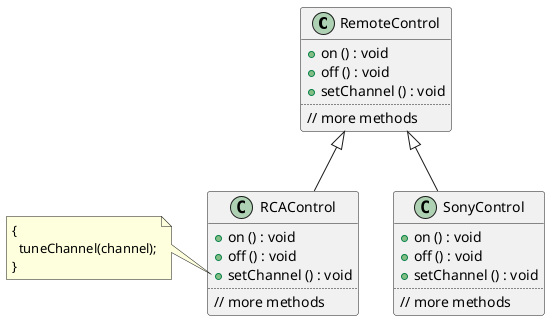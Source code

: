 @startuml
'https://plantuml.com/class-diagram

class RemoteControl {
    + on () : void
    + off () : void
    + setChannel () : void
    ..
    // more methods
}

class RCAControl {
    + on () : void
    + off () : void
    + setChannel () : void
    ..
    // more methods
}
note left of RCAControl::setChannel
  {
    tuneChannel(channel);
  }
end note

class SonyControl {
    + on () : void
    + off () : void
    + setChannel () : void
    ..
    // more methods
}


RemoteControl <|-- SonyControl
RemoteControl <|-- RCAControl

@enduml